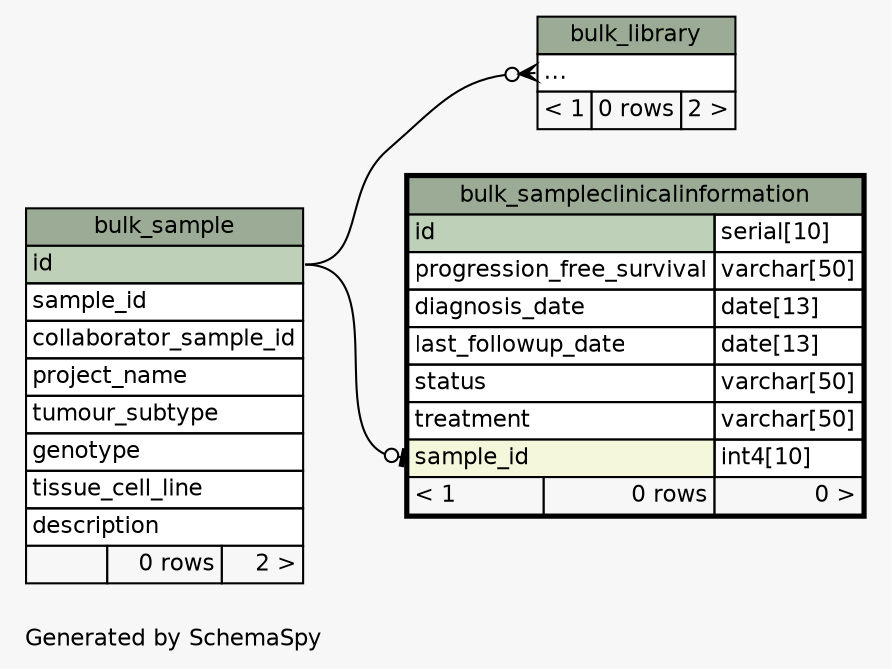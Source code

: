 // dot 2.36.0 on Mac OS X 10.9.5
// SchemaSpy rev 590
digraph "twoDegreesRelationshipsDiagram" {
  graph [
    rankdir="RL"
    bgcolor="#f7f7f7"
    label="\nGenerated by SchemaSpy"
    labeljust="l"
    nodesep="0.18"
    ranksep="0.46"
    fontname="Helvetica"
    fontsize="11"
  ];
  node [
    fontname="Helvetica"
    fontsize="11"
    shape="plaintext"
  ];
  edge [
    arrowsize="0.8"
  ];
  "bulk_library":"elipses":w -> "bulk_sample":"id":e [arrowhead=none dir=back arrowtail=crowodot];
  "bulk_sampleclinicalinformation":"sample_id":w -> "bulk_sample":"id":e [arrowhead=none dir=back arrowtail=teeodot];
  "bulk_library" [
    label=<
    <TABLE BORDER="0" CELLBORDER="1" CELLSPACING="0" BGCOLOR="#ffffff">
      <TR><TD COLSPAN="3" BGCOLOR="#9bab96" ALIGN="CENTER">bulk_library</TD></TR>
      <TR><TD PORT="elipses" COLSPAN="3" ALIGN="LEFT">...</TD></TR>
      <TR><TD ALIGN="LEFT" BGCOLOR="#f7f7f7">&lt; 1</TD><TD ALIGN="RIGHT" BGCOLOR="#f7f7f7">0 rows</TD><TD ALIGN="RIGHT" BGCOLOR="#f7f7f7">2 &gt;</TD></TR>
    </TABLE>>
    URL="bulk_library.html"
    tooltip="bulk_library"
  ];
  "bulk_sample" [
    label=<
    <TABLE BORDER="0" CELLBORDER="1" CELLSPACING="0" BGCOLOR="#ffffff">
      <TR><TD COLSPAN="3" BGCOLOR="#9bab96" ALIGN="CENTER">bulk_sample</TD></TR>
      <TR><TD PORT="id" COLSPAN="3" BGCOLOR="#bed1b8" ALIGN="LEFT">id</TD></TR>
      <TR><TD PORT="sample_id" COLSPAN="3" ALIGN="LEFT">sample_id</TD></TR>
      <TR><TD PORT="collaborator_sample_id" COLSPAN="3" ALIGN="LEFT">collaborator_sample_id</TD></TR>
      <TR><TD PORT="project_name" COLSPAN="3" ALIGN="LEFT">project_name</TD></TR>
      <TR><TD PORT="tumour_subtype" COLSPAN="3" ALIGN="LEFT">tumour_subtype</TD></TR>
      <TR><TD PORT="genotype" COLSPAN="3" ALIGN="LEFT">genotype</TD></TR>
      <TR><TD PORT="tissue_cell_line" COLSPAN="3" ALIGN="LEFT">tissue_cell_line</TD></TR>
      <TR><TD PORT="description" COLSPAN="3" ALIGN="LEFT">description</TD></TR>
      <TR><TD ALIGN="LEFT" BGCOLOR="#f7f7f7">  </TD><TD ALIGN="RIGHT" BGCOLOR="#f7f7f7">0 rows</TD><TD ALIGN="RIGHT" BGCOLOR="#f7f7f7">2 &gt;</TD></TR>
    </TABLE>>
    URL="bulk_sample.html"
    tooltip="bulk_sample"
  ];
  "bulk_sampleclinicalinformation" [
    label=<
    <TABLE BORDER="2" CELLBORDER="1" CELLSPACING="0" BGCOLOR="#ffffff">
      <TR><TD COLSPAN="3" BGCOLOR="#9bab96" ALIGN="CENTER">bulk_sampleclinicalinformation</TD></TR>
      <TR><TD PORT="id" COLSPAN="2" BGCOLOR="#bed1b8" ALIGN="LEFT">id</TD><TD PORT="id.type" ALIGN="LEFT">serial[10]</TD></TR>
      <TR><TD PORT="progression_free_survival" COLSPAN="2" ALIGN="LEFT">progression_free_survival</TD><TD PORT="progression_free_survival.type" ALIGN="LEFT">varchar[50]</TD></TR>
      <TR><TD PORT="diagnosis_date" COLSPAN="2" ALIGN="LEFT">diagnosis_date</TD><TD PORT="diagnosis_date.type" ALIGN="LEFT">date[13]</TD></TR>
      <TR><TD PORT="last_followup_date" COLSPAN="2" ALIGN="LEFT">last_followup_date</TD><TD PORT="last_followup_date.type" ALIGN="LEFT">date[13]</TD></TR>
      <TR><TD PORT="status" COLSPAN="2" ALIGN="LEFT">status</TD><TD PORT="status.type" ALIGN="LEFT">varchar[50]</TD></TR>
      <TR><TD PORT="treatment" COLSPAN="2" ALIGN="LEFT">treatment</TD><TD PORT="treatment.type" ALIGN="LEFT">varchar[50]</TD></TR>
      <TR><TD PORT="sample_id" COLSPAN="2" BGCOLOR="#f4f7da" ALIGN="LEFT">sample_id</TD><TD PORT="sample_id.type" ALIGN="LEFT">int4[10]</TD></TR>
      <TR><TD ALIGN="LEFT" BGCOLOR="#f7f7f7">&lt; 1</TD><TD ALIGN="RIGHT" BGCOLOR="#f7f7f7">0 rows</TD><TD ALIGN="RIGHT" BGCOLOR="#f7f7f7">0 &gt;</TD></TR>
    </TABLE>>
    URL="bulk_sampleclinicalinformation.html"
    tooltip="bulk_sampleclinicalinformation"
  ];
}
